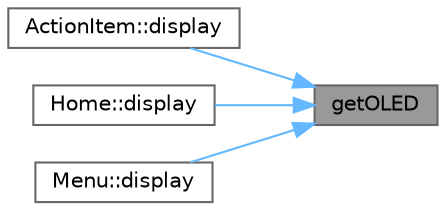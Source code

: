 digraph "getOLED"
{
 // LATEX_PDF_SIZE
  bgcolor="transparent";
  edge [fontname=Helvetica,fontsize=10,labelfontname=Helvetica,labelfontsize=10];
  node [fontname=Helvetica,fontsize=10,shape=box,height=0.2,width=0.4];
  rankdir="RL";
  Node1 [id="Node000001",label="getOLED",height=0.2,width=0.4,color="gray40", fillcolor="grey60", style="filled", fontcolor="black",tooltip=" "];
  Node1 -> Node2 [id="edge1_Node000001_Node000002",dir="back",color="steelblue1",style="solid",tooltip=" "];
  Node2 [id="Node000002",label="ActionItem::display",height=0.2,width=0.4,color="grey40", fillcolor="white", style="filled",URL="$class_action_item.html#ae8f9094dcba1528359f93baf668d9289",tooltip=" "];
  Node1 -> Node3 [id="edge2_Node000001_Node000003",dir="back",color="steelblue1",style="solid",tooltip=" "];
  Node3 [id="Node000003",label="Home::display",height=0.2,width=0.4,color="grey40", fillcolor="white", style="filled",URL="$class_home.html#aa4b89c7910c6ab1660c5e4eea792e61a",tooltip=" "];
  Node1 -> Node4 [id="edge3_Node000001_Node000004",dir="back",color="steelblue1",style="solid",tooltip=" "];
  Node4 [id="Node000004",label="Menu::display",height=0.2,width=0.4,color="grey40", fillcolor="white", style="filled",URL="$class_menu.html#af1cd3e7d2be63908713e3bfb3b597fa7",tooltip=" "];
}
